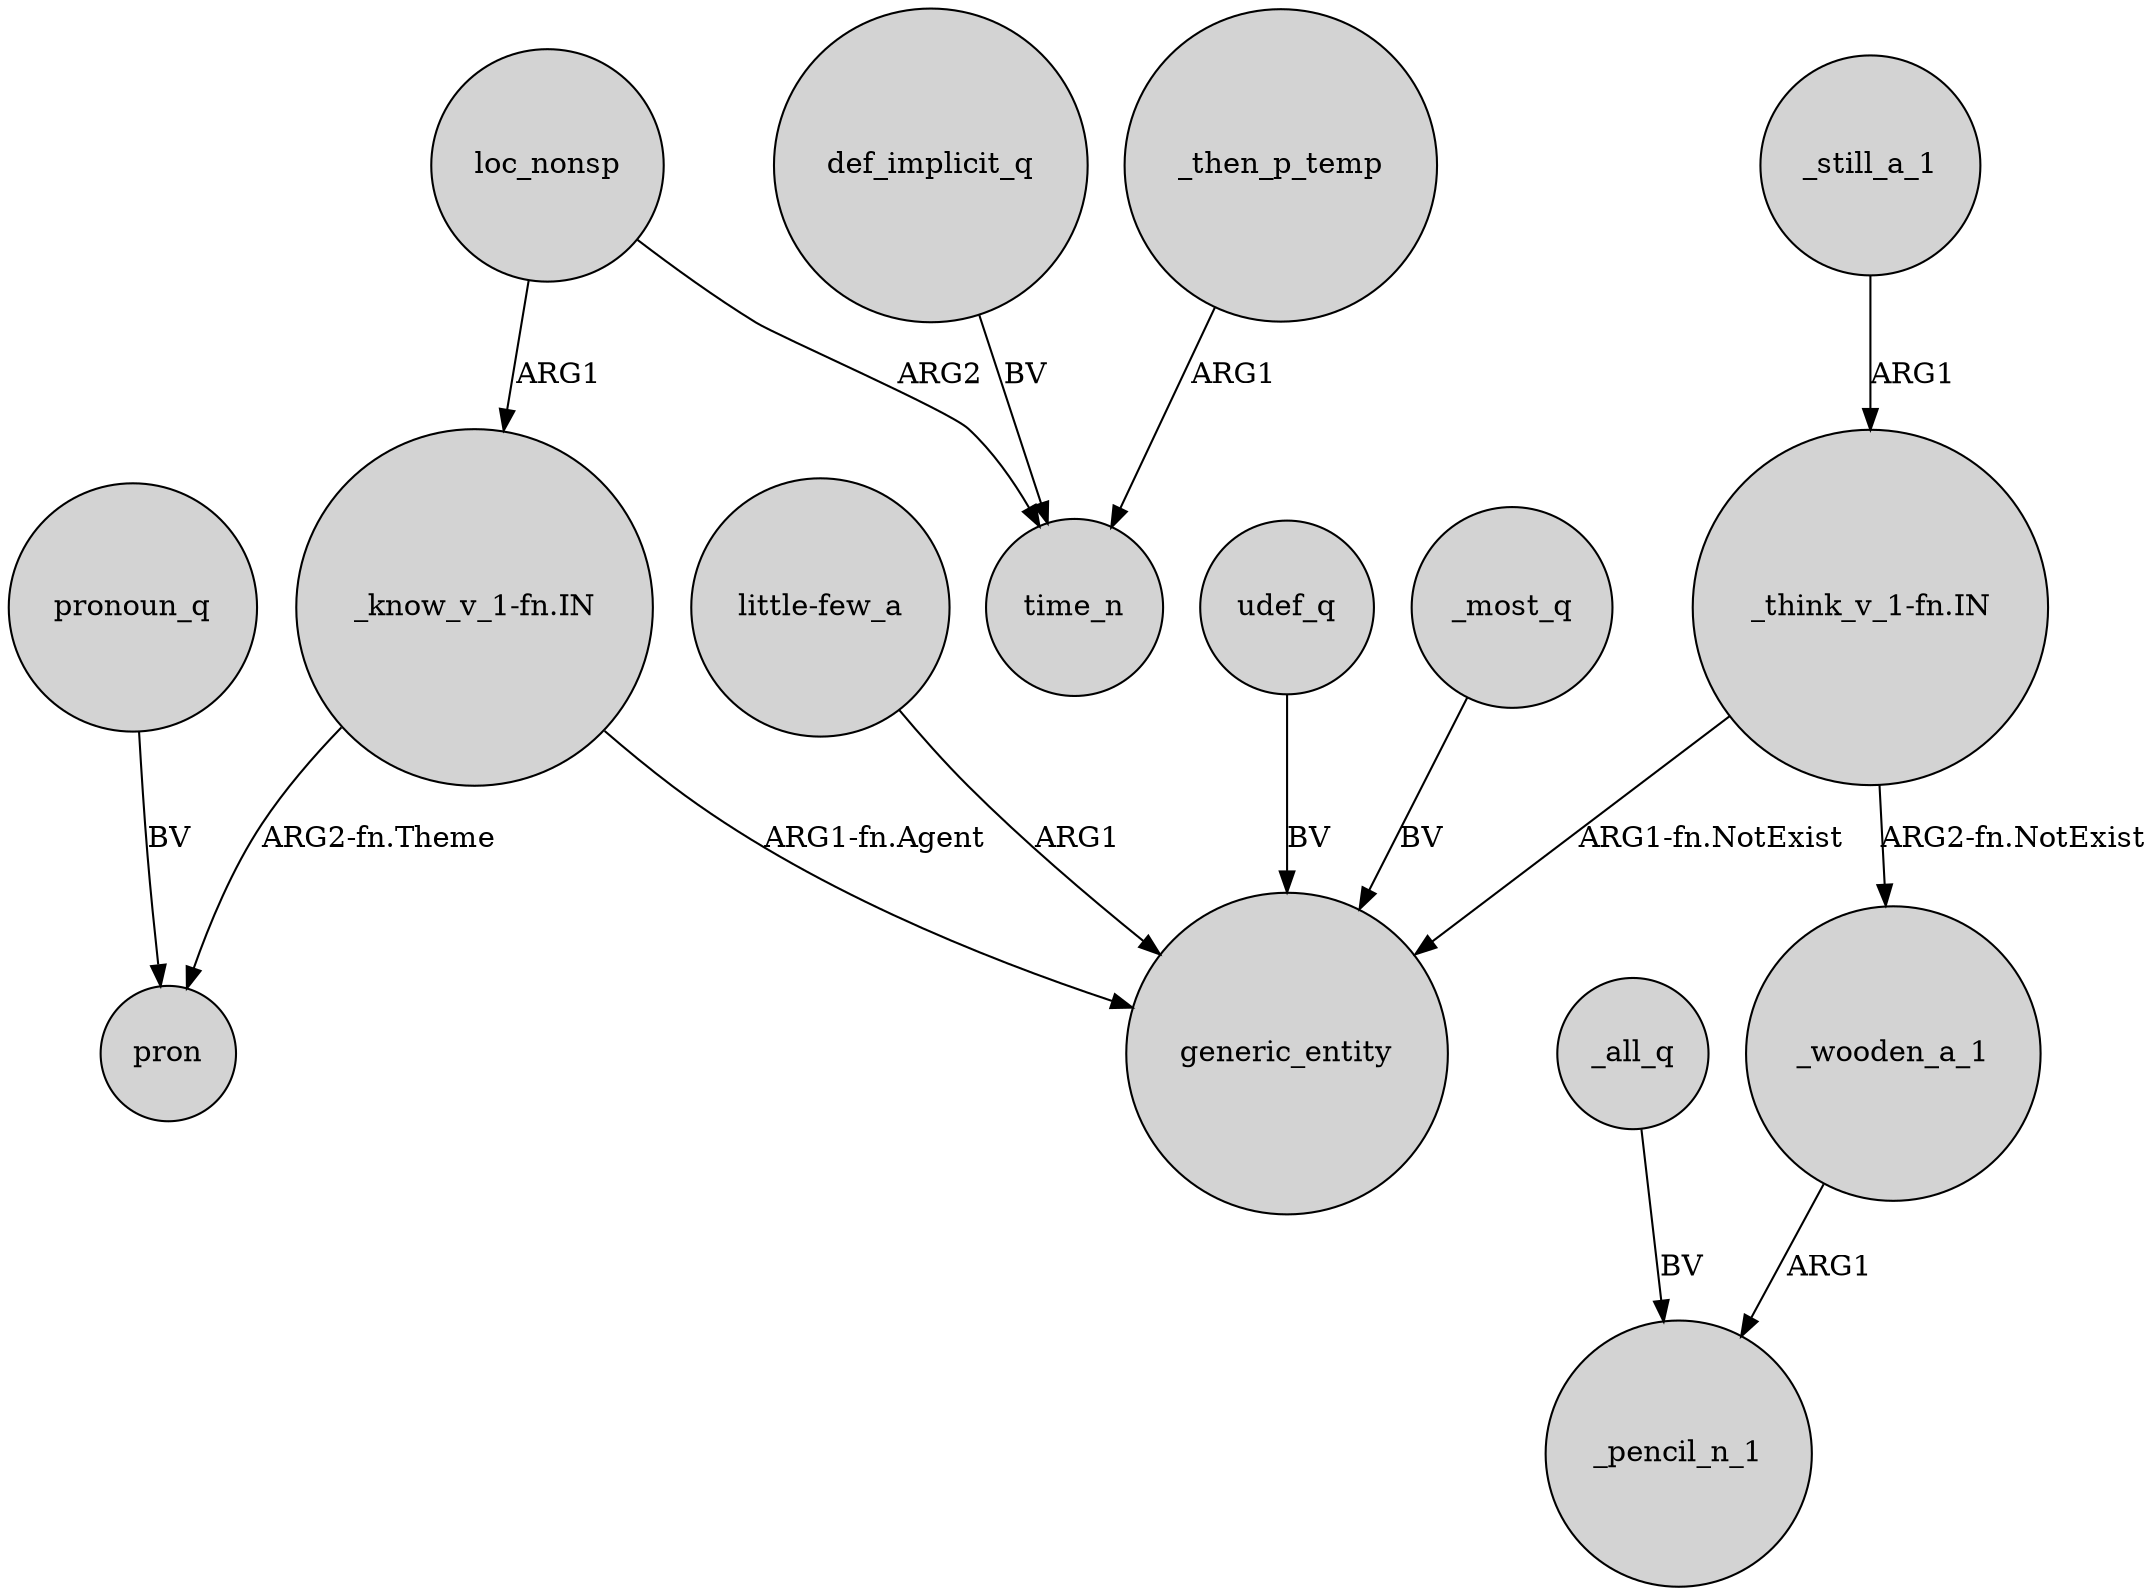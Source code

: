 digraph {
	node [shape=circle style=filled]
	"_think_v_1-fn.IN" -> generic_entity [label="ARG1-fn.NotExist"]
	_all_q -> _pencil_n_1 [label=BV]
	_wooden_a_1 -> _pencil_n_1 [label=ARG1]
	udef_q -> generic_entity [label=BV]
	"_think_v_1-fn.IN" -> _wooden_a_1 [label="ARG2-fn.NotExist"]
	_still_a_1 -> "_think_v_1-fn.IN" [label=ARG1]
	_then_p_temp -> time_n [label=ARG1]
	loc_nonsp -> "_know_v_1-fn.IN" [label=ARG1]
	"_know_v_1-fn.IN" -> generic_entity [label="ARG1-fn.Agent"]
	loc_nonsp -> time_n [label=ARG2]
	"_know_v_1-fn.IN" -> pron [label="ARG2-fn.Theme"]
	_most_q -> generic_entity [label=BV]
	def_implicit_q -> time_n [label=BV]
	"little-few_a" -> generic_entity [label=ARG1]
	pronoun_q -> pron [label=BV]
}
